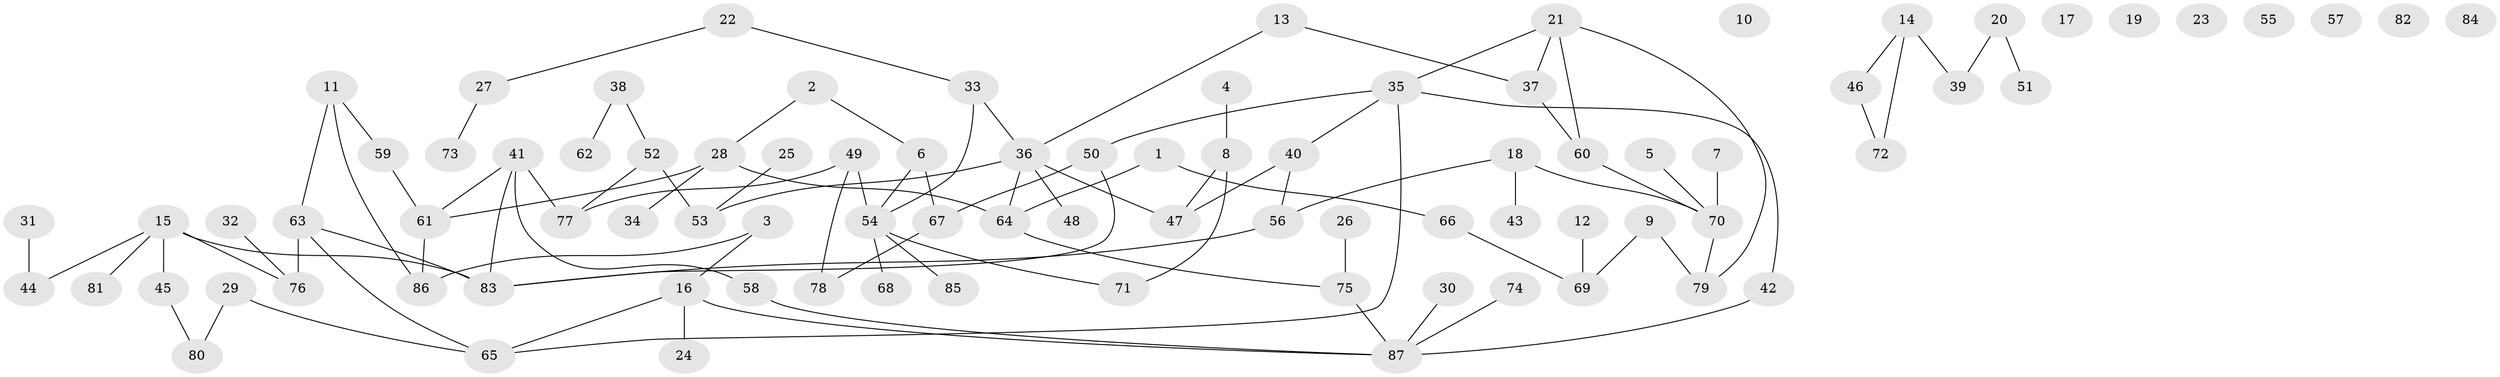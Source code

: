// Generated by graph-tools (version 1.1) at 2025/13/03/09/25 04:13:10]
// undirected, 87 vertices, 100 edges
graph export_dot {
graph [start="1"]
  node [color=gray90,style=filled];
  1;
  2;
  3;
  4;
  5;
  6;
  7;
  8;
  9;
  10;
  11;
  12;
  13;
  14;
  15;
  16;
  17;
  18;
  19;
  20;
  21;
  22;
  23;
  24;
  25;
  26;
  27;
  28;
  29;
  30;
  31;
  32;
  33;
  34;
  35;
  36;
  37;
  38;
  39;
  40;
  41;
  42;
  43;
  44;
  45;
  46;
  47;
  48;
  49;
  50;
  51;
  52;
  53;
  54;
  55;
  56;
  57;
  58;
  59;
  60;
  61;
  62;
  63;
  64;
  65;
  66;
  67;
  68;
  69;
  70;
  71;
  72;
  73;
  74;
  75;
  76;
  77;
  78;
  79;
  80;
  81;
  82;
  83;
  84;
  85;
  86;
  87;
  1 -- 64;
  1 -- 66;
  2 -- 6;
  2 -- 28;
  3 -- 16;
  3 -- 86;
  4 -- 8;
  5 -- 70;
  6 -- 54;
  6 -- 67;
  7 -- 70;
  8 -- 47;
  8 -- 71;
  9 -- 69;
  9 -- 79;
  11 -- 59;
  11 -- 63;
  11 -- 86;
  12 -- 69;
  13 -- 36;
  13 -- 37;
  14 -- 39;
  14 -- 46;
  14 -- 72;
  15 -- 44;
  15 -- 45;
  15 -- 76;
  15 -- 81;
  15 -- 83;
  16 -- 24;
  16 -- 65;
  16 -- 87;
  18 -- 43;
  18 -- 56;
  18 -- 70;
  20 -- 39;
  20 -- 51;
  21 -- 35;
  21 -- 37;
  21 -- 60;
  21 -- 79;
  22 -- 27;
  22 -- 33;
  25 -- 53;
  26 -- 75;
  27 -- 73;
  28 -- 34;
  28 -- 61;
  28 -- 64;
  29 -- 65;
  29 -- 80;
  30 -- 87;
  31 -- 44;
  32 -- 76;
  33 -- 36;
  33 -- 54;
  35 -- 40;
  35 -- 42;
  35 -- 50;
  35 -- 65;
  36 -- 47;
  36 -- 48;
  36 -- 53;
  36 -- 64;
  37 -- 60;
  38 -- 52;
  38 -- 62;
  40 -- 47;
  40 -- 56;
  41 -- 58;
  41 -- 61;
  41 -- 77;
  41 -- 83;
  42 -- 87;
  45 -- 80;
  46 -- 72;
  49 -- 54;
  49 -- 77;
  49 -- 78;
  50 -- 67;
  50 -- 83;
  52 -- 53;
  52 -- 77;
  54 -- 68;
  54 -- 71;
  54 -- 85;
  56 -- 83;
  58 -- 87;
  59 -- 61;
  60 -- 70;
  61 -- 86;
  63 -- 65;
  63 -- 76;
  63 -- 83;
  64 -- 75;
  66 -- 69;
  67 -- 78;
  70 -- 79;
  74 -- 87;
  75 -- 87;
}
